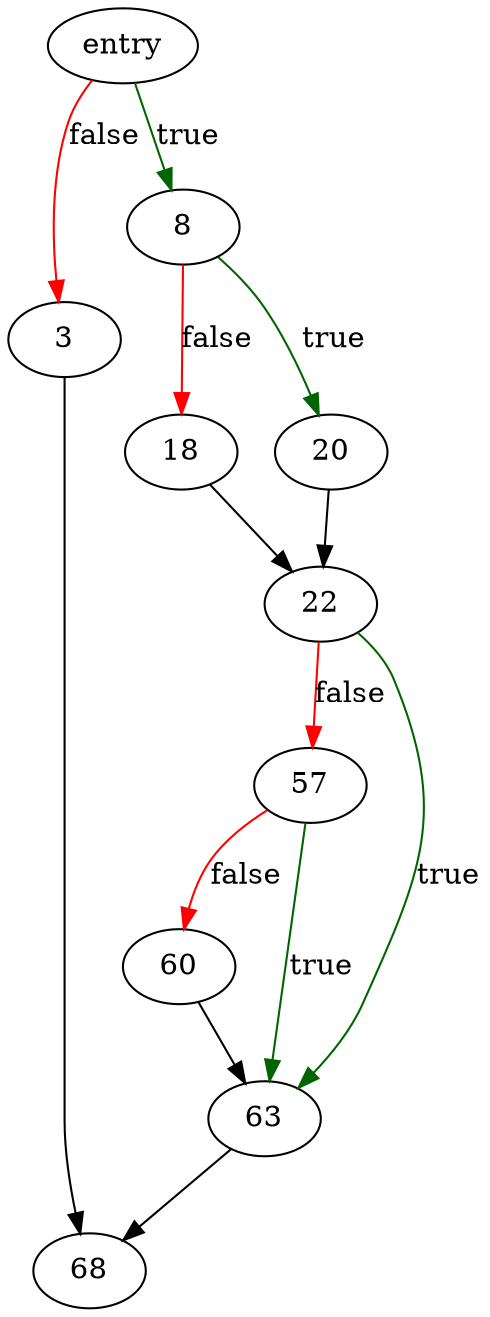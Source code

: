 digraph "usage" {
	// Node definitions.
	1 [label=entry];
	3;
	8;
	18;
	20;
	22;
	57;
	60;
	63;
	68;

	// Edge definitions.
	1 -> 3 [
		color=red
		label=false
	];
	1 -> 8 [
		color=darkgreen
		label=true
	];
	3 -> 68;
	8 -> 18 [
		color=red
		label=false
	];
	8 -> 20 [
		color=darkgreen
		label=true
	];
	18 -> 22;
	20 -> 22;
	22 -> 57 [
		color=red
		label=false
	];
	22 -> 63 [
		color=darkgreen
		label=true
	];
	57 -> 60 [
		color=red
		label=false
	];
	57 -> 63 [
		color=darkgreen
		label=true
	];
	60 -> 63;
	63 -> 68;
}